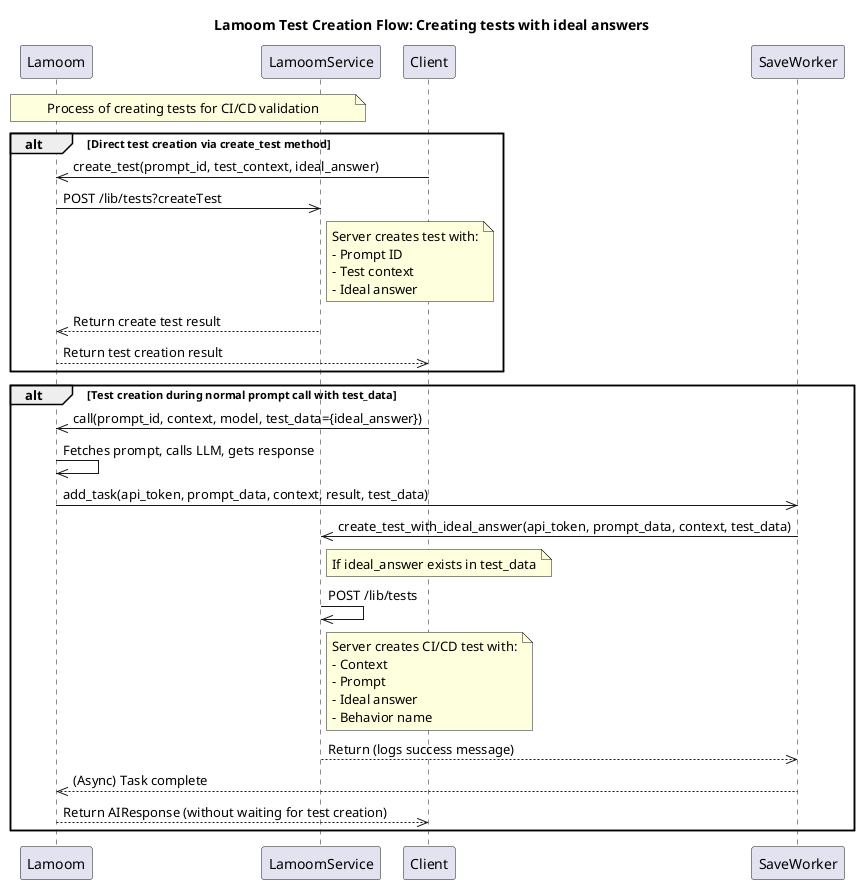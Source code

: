 @startuml

  title Lamoom Test Creation Flow: Creating tests with ideal answers

  note over Lamoom,LamoomService: Process of creating tests for CI/CD validation

    alt Direct test creation via create_test method
      Client->>Lamoom: create_test(prompt_id, test_context, ideal_answer)
      
      Lamoom->>LamoomService: POST /lib/tests?createTest
      note right of LamoomService: Server creates test with:\n- Prompt ID\n- Test context\n- Ideal answer
      
      LamoomService-->>Lamoom: Return create test result
      
      Lamoom-->>Client: Return test creation result
    end
    
    alt Test creation during normal prompt call with test_data
      Client->>Lamoom: call(prompt_id, context, model, test_data={ideal_answer})

      Lamoom->>Lamoom: Fetches prompt, calls LLM, gets response

      Lamoom->>SaveWorker: add_task(api_token, prompt_data, context, result, test_data)
      SaveWorker->>LamoomService: create_test_with_ideal_answer(api_token, prompt_data, context, test_data)

      note right of LamoomService: If ideal_answer exists in test_data

      LamoomService->>LamoomService: POST /lib/tests
      note right of LamoomService: Server creates CI/CD test with:\n- Context\n- Prompt\n- Ideal answer\n- Behavior name

      LamoomService-->>SaveWorker: Return (logs success message)

      SaveWorker-->>Lamoom: (Async) Task complete
      Lamoom-->>Client: Return AIResponse (without waiting for test creation)
    end

  @enduml
